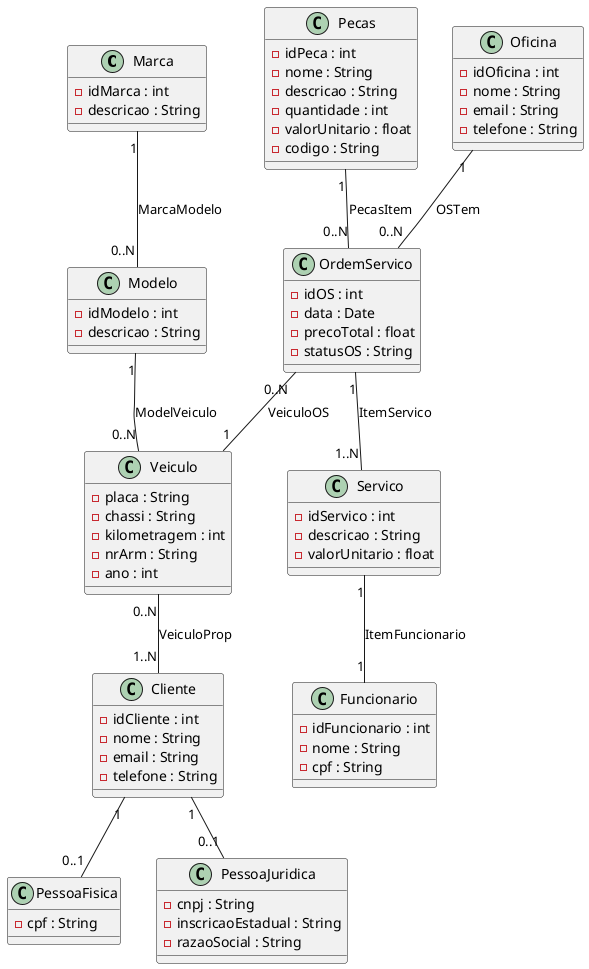 @startuml

class Marca {
  - idMarca : int
  - descricao : String
}

class Modelo {
  - idModelo : int
  - descricao : String
}

class Veiculo {
  - placa : String
  - chassi : String
  - kilometragem : int
  - nrArm : String
  - ano : int
}

class Pecas {
  - idPeca : int
  - nome : String
  - descricao : String
  - quantidade : int
  - valorUnitario : float
  - codigo : String
}

class OrdemServico {
  - idOS : int
  - data : Date
  - precoTotal : float
  - statusOS : String
}

class Cliente {
  - idCliente : int
  - nome : String
  - email : String
  - telefone : String
}

class PessoaFisica {
  - cpf : String
}

class PessoaJuridica {
  - cnpj : String
  - inscricaoEstadual : String
  - razaoSocial : String
}

class Servico {
  - idServico : int
  - descricao : String
  - valorUnitario : float
}

class Oficina {
  - idOficina : int
  - nome : String
  - email : String
  - telefone : String
}

class Funcionario {
  - idFuncionario : int
  - nome : String
  - cpf : String
}

' Relacionamentos (associações)
Marca "1" -- "0..N" Modelo : MarcaModelo
Modelo "1" -- "0..N" Veiculo : ModelVeiculo
Pecas "1" -- "0..N" OrdemServico : PecasItem
OrdemServico "0..N" -- "1" Veiculo : VeiculoOS
Veiculo "0..N" -- "1..N" Cliente : VeiculoProp
Cliente "1" -- "0..1" PessoaFisica
Cliente "1" -- "0..1" PessoaJuridica
OrdemServico "1" -- "1..N" Servico : ItemServico
Servico "1" -- "1" Funcionario : ItemFuncionario
Oficina "1" -- "0..N" OrdemServico : OSTem

@enduml
